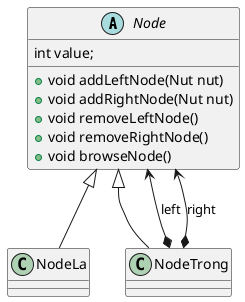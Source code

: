 @startuml
'https://plantuml.com/class-diagram

abstract class Node {
    int value;

    + void addLeftNode(Nut nut)
    + void addRightNode(Nut nut)
    + void removeLeftNode()
    + void removeRightNode()
    + void browseNode()
}

class NodeLa
class NodeTrong

Node <|-- NodeLa
Node <|-- NodeTrong

NodeTrong *--> Node:left
NodeTrong *--> Node:right

@enduml
